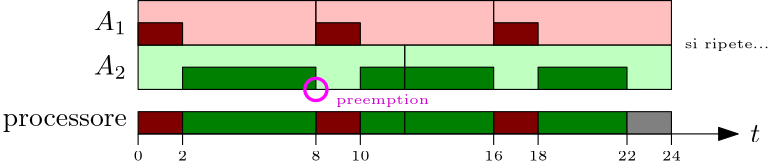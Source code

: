 <?xml version="1.0"?>
<!DOCTYPE ipe SYSTEM "ipe.dtd">
<ipe version="70218" creator="Ipe 7.2.28">
<info created="D:20241028182757" modified="D:20241028185125"/>
<ipestyle name="basic">
<symbol name="arrow/arc(spx)">
<path stroke="sym-stroke" fill="sym-stroke" pen="sym-pen">
0 0 m
-1 0.333 l
-1 -0.333 l
h
</path>
</symbol>
<symbol name="arrow/farc(spx)">
<path stroke="sym-stroke" fill="white" pen="sym-pen">
0 0 m
-1 0.333 l
-1 -0.333 l
h
</path>
</symbol>
<symbol name="arrow/ptarc(spx)">
<path stroke="sym-stroke" fill="sym-stroke" pen="sym-pen">
0 0 m
-1 0.333 l
-0.8 0 l
-1 -0.333 l
h
</path>
</symbol>
<symbol name="arrow/fptarc(spx)">
<path stroke="sym-stroke" fill="white" pen="sym-pen">
0 0 m
-1 0.333 l
-0.8 0 l
-1 -0.333 l
h
</path>
</symbol>
<symbol name="mark/circle(sx)" transformations="translations">
<path fill="sym-stroke">
0.6 0 0 0.6 0 0 e
0.4 0 0 0.4 0 0 e
</path>
</symbol>
<symbol name="mark/disk(sx)" transformations="translations">
<path fill="sym-stroke">
0.6 0 0 0.6 0 0 e
</path>
</symbol>
<symbol name="mark/fdisk(sfx)" transformations="translations">
<group>
<path fill="sym-fill">
0.5 0 0 0.5 0 0 e
</path>
<path fill="sym-stroke" fillrule="eofill">
0.6 0 0 0.6 0 0 e
0.4 0 0 0.4 0 0 e
</path>
</group>
</symbol>
<symbol name="mark/box(sx)" transformations="translations">
<path fill="sym-stroke" fillrule="eofill">
-0.6 -0.6 m
0.6 -0.6 l
0.6 0.6 l
-0.6 0.6 l
h
-0.4 -0.4 m
0.4 -0.4 l
0.4 0.4 l
-0.4 0.4 l
h
</path>
</symbol>
<symbol name="mark/square(sx)" transformations="translations">
<path fill="sym-stroke">
-0.6 -0.6 m
0.6 -0.6 l
0.6 0.6 l
-0.6 0.6 l
h
</path>
</symbol>
<symbol name="mark/fsquare(sfx)" transformations="translations">
<group>
<path fill="sym-fill">
-0.5 -0.5 m
0.5 -0.5 l
0.5 0.5 l
-0.5 0.5 l
h
</path>
<path fill="sym-stroke" fillrule="eofill">
-0.6 -0.6 m
0.6 -0.6 l
0.6 0.6 l
-0.6 0.6 l
h
-0.4 -0.4 m
0.4 -0.4 l
0.4 0.4 l
-0.4 0.4 l
h
</path>
</group>
</symbol>
<symbol name="mark/cross(sx)" transformations="translations">
<group>
<path fill="sym-stroke">
-0.43 -0.57 m
0.57 0.43 l
0.43 0.57 l
-0.57 -0.43 l
h
</path>
<path fill="sym-stroke">
-0.43 0.57 m
0.57 -0.43 l
0.43 -0.57 l
-0.57 0.43 l
h
</path>
</group>
</symbol>
<symbol name="arrow/fnormal(spx)">
<path stroke="sym-stroke" fill="white" pen="sym-pen">
0 0 m
-1 0.333 l
-1 -0.333 l
h
</path>
</symbol>
<symbol name="arrow/pointed(spx)">
<path stroke="sym-stroke" fill="sym-stroke" pen="sym-pen">
0 0 m
-1 0.333 l
-0.8 0 l
-1 -0.333 l
h
</path>
</symbol>
<symbol name="arrow/fpointed(spx)">
<path stroke="sym-stroke" fill="white" pen="sym-pen">
0 0 m
-1 0.333 l
-0.8 0 l
-1 -0.333 l
h
</path>
</symbol>
<symbol name="arrow/linear(spx)">
<path stroke="sym-stroke" pen="sym-pen">
-1 0.333 m
0 0 l
-1 -0.333 l
</path>
</symbol>
<symbol name="arrow/fdouble(spx)">
<path stroke="sym-stroke" fill="white" pen="sym-pen">
0 0 m
-1 0.333 l
-1 -0.333 l
h
-1 0 m
-2 0.333 l
-2 -0.333 l
h
</path>
</symbol>
<symbol name="arrow/double(spx)">
<path stroke="sym-stroke" fill="sym-stroke" pen="sym-pen">
0 0 m
-1 0.333 l
-1 -0.333 l
h
-1 0 m
-2 0.333 l
-2 -0.333 l
h
</path>
</symbol>
<symbol name="arrow/mid-normal(spx)">
<path stroke="sym-stroke" fill="sym-stroke" pen="sym-pen">
0.5 0 m
-0.5 0.333 l
-0.5 -0.333 l
h
</path>
</symbol>
<symbol name="arrow/mid-fnormal(spx)">
<path stroke="sym-stroke" fill="white" pen="sym-pen">
0.5 0 m
-0.5 0.333 l
-0.5 -0.333 l
h
</path>
</symbol>
<symbol name="arrow/mid-pointed(spx)">
<path stroke="sym-stroke" fill="sym-stroke" pen="sym-pen">
0.5 0 m
-0.5 0.333 l
-0.3 0 l
-0.5 -0.333 l
h
</path>
</symbol>
<symbol name="arrow/mid-fpointed(spx)">
<path stroke="sym-stroke" fill="white" pen="sym-pen">
0.5 0 m
-0.5 0.333 l
-0.3 0 l
-0.5 -0.333 l
h
</path>
</symbol>
<symbol name="arrow/mid-double(spx)">
<path stroke="sym-stroke" fill="sym-stroke" pen="sym-pen">
1 0 m
0 0.333 l
0 -0.333 l
h
0 0 m
-1 0.333 l
-1 -0.333 l
h
</path>
</symbol>
<symbol name="arrow/mid-fdouble(spx)">
<path stroke="sym-stroke" fill="white" pen="sym-pen">
1 0 m
0 0.333 l
0 -0.333 l
h
0 0 m
-1 0.333 l
-1 -0.333 l
h
</path>
</symbol>
<anglesize name="22.5 deg" value="22.5"/>
<anglesize name="30 deg" value="30"/>
<anglesize name="45 deg" value="45"/>
<anglesize name="60 deg" value="60"/>
<anglesize name="90 deg" value="90"/>
<arrowsize name="large" value="10"/>
<arrowsize name="small" value="5"/>
<arrowsize name="tiny" value="3"/>
<color name="blue" value="0 0 1"/>
<color name="brown" value="0.647 0.165 0.165"/>
<color name="darkblue" value="0 0 0.545"/>
<color name="darkcyan" value="0 0.545 0.545"/>
<color name="darkgray" value="0.663"/>
<color name="darkgreen" value="0 0.392 0"/>
<color name="darkmagenta" value="0.545 0 0.545"/>
<color name="darkorange" value="1 0.549 0"/>
<color name="darkred" value="0.545 0 0"/>
<color name="gold" value="1 0.843 0"/>
<color name="gray" value="0.745"/>
<color name="green" value="0 1 0"/>
<color name="lightblue" value="0.678 0.847 0.902"/>
<color name="lightcyan" value="0.878 1 1"/>
<color name="lightgray" value="0.827"/>
<color name="lightgreen" value="0.565 0.933 0.565"/>
<color name="lightyellow" value="1 1 0.878"/>
<color name="navy" value="0 0 0.502"/>
<color name="orange" value="1 0.647 0"/>
<color name="pink" value="1 0.753 0.796"/>
<color name="purple" value="0.627 0.125 0.941"/>
<color name="red" value="1 0 0"/>
<color name="seagreen" value="0.18 0.545 0.341"/>
<color name="turquoise" value="0.251 0.878 0.816"/>
<color name="violet" value="0.933 0.51 0.933"/>
<color name="yellow" value="1 1 0"/>
<dashstyle name="dash dot dotted" value="[4 2 1 2 1 2] 0"/>
<dashstyle name="dash dotted" value="[4 2 1 2] 0"/>
<dashstyle name="dashed" value="[4] 0"/>
<dashstyle name="dotted" value="[1 3] 0"/>
<gridsize name="10 pts (~3.5 mm)" value="10"/>
<gridsize name="14 pts (~5 mm)" value="14"/>
<gridsize name="16 pts (~6 mm)" value="16"/>
<gridsize name="20 pts (~7 mm)" value="20"/>
<gridsize name="28 pts (~10 mm)" value="28"/>
<gridsize name="32 pts (~12 mm)" value="32"/>
<gridsize name="4 pts" value="4"/>
<gridsize name="56 pts (~20 mm)" value="56"/>
<gridsize name="8 pts (~3 mm)" value="8"/>
<opacity name="10%" value="0.1"/>
<opacity name="30%" value="0.3"/>
<opacity name="50%" value="0.5"/>
<opacity name="75%" value="0.75"/>
<pen name="fat" value="1.2"/>
<pen name="heavier" value="0.8"/>
<pen name="ultrafat" value="2"/>
<symbolsize name="large" value="5"/>
<symbolsize name="small" value="2"/>
<symbolsize name="tiny" value="1.1"/>
<textsize name="Huge" value="\Huge"/>
<textsize name="LARGE" value="\LARGE"/>
<textsize name="Large" value="\Large"/>
<textsize name="footnote" value="\footnotesize"/>
<textsize name="huge" value="\huge"/>
<textsize name="large" value="\large"/>
<textsize name="script" value="\scriptsize"/>
<textsize name="small" value="\small"/>
<textsize name="tiny" value="\tiny"/>
<textstyle name="center" begin="\begin{center}" end="\end{center}"/>
<textstyle name="item" begin="\begin{itemize}\item{}" end="\end{itemize}"/>
<textstyle name="itemize" begin="\begin{itemize}" end="\end{itemize}"/>
<tiling name="falling" angle="-60" step="4" width="1"/>
<tiling name="rising" angle="30" step="4" width="1"/>
</ipestyle>
<page>
<layer name="alpha"/>
<view layers="alpha" active="alpha"/>
<path layer="alpha" stroke="black" fill="0.502 1 0.502" opacity="50%" stroke-opacity="opaque">
128 752 m
128 736 l
224 736 l
224 752 l
h
</path>
<path matrix="1 0 0 1 96 0" stroke="black" fill="0.502 1 0.502" opacity="50%" stroke-opacity="opaque">
128 752 m
128 736 l
224 736 l
224 752 l
h
</path>
<path stroke="black" fill="1 0.502 0.502" opacity="50%" stroke-opacity="opaque">
128 768 m
128 752 l
192 752 l
192 768 l
h
</path>
<path matrix="1 0 0 1 64 0" stroke="black" fill="1 0.502 0.502" opacity="50%" stroke-opacity="opaque">
128 768 m
128 752 l
192 752 l
192 768 l
h
</path>
<path matrix="1 0 0 1 128 0" stroke="black" fill="1 0.502 0.502" opacity="50%" stroke-opacity="opaque">
128 768 m
128 752 l
192 752 l
192 768 l
h
</path>
<text matrix="1 0 0 1 4 0" transformations="translations" pos="120 760" stroke="black" type="label" width="11.941" height="6.812" depth="1.49" halign="right" valign="center" style="math">A_1</text>
<text matrix="1 0 0 1 4 -16" transformations="translations" pos="120 760" stroke="black" type="label" width="11.941" height="6.812" depth="1.49" halign="right" valign="center" style="math">A_2</text>
<text matrix="1 0 0 1 4 -36" transformations="translations" pos="120 760" stroke="black" type="label" width="44.721" height="4.297" depth="1.93" halign="right" valign="center">processore</text>
<text matrix="1 0 0 1 232 -40" transformations="translations" pos="120 760" stroke="black" type="label" width="3.598" height="6.128" depth="0" halign="right" valign="center" style="math">t</text>
<path stroke="black" fill="0.502 0 0">
192 760 m
192 752 l
208 752 l
208 760 l
h
</path>
<path stroke="black" fill="0.502 0 0">
256 760 m
256 752 l
272 752 l
272 760 l
h
</path>
<path stroke="black" fill="0 0.502 0">
144 744 m
144 736 l
192 736 l
192 744 l
h
</path>
<path stroke="black" fill="0 0.502 0">
208 744 m
208 736 l
224 736 l
224 744 l
h
</path>
<path stroke="black" fill="0 0.502 0">
224 744 m
224 736 l
256 736 l
256 744 l
h
</path>
<path stroke="black" fill="0 0.502 0">
272 744 m
272 736 l
304 736 l
304 744 l
h
</path>
<path matrix="1 0 0 1 0 -32" stroke="black" fill="0.502 0 0">
128 760 m
128 752 l
144 752 l
144 760 l
h
</path>
<path matrix="1 0 0 1 0 -32" stroke="black" fill="0.502 0 0">
192 760 m
192 752 l
208 752 l
208 760 l
h
</path>
<path matrix="1 0 0 1 0 -32" stroke="black" fill="0.502 0 0">
256 760 m
256 752 l
272 752 l
272 760 l
h
</path>
<path matrix="1 0 0 1 0 -16" stroke="black" fill="0 0.502 0">
144 744 m
144 736 l
192 736 l
192 744 l
h
</path>
<path matrix="1 0 0 1 0 -16" stroke="black" fill="0 0.502 0">
208 744 m
208 736 l
224 736 l
224 744 l
h
</path>
<path matrix="1 0 0 1 0 -16" stroke="black" fill="0 0.502 0">
224 744 m
224 736 l
256 736 l
256 744 l
h
</path>
<path matrix="1 0 0 1 0 -16" stroke="black" fill="0 0.502 0">
272 744 m
272 736 l
304 736 l
304 744 l
h
</path>
<path stroke="black" arrow="normal/normal">
128 720 m
160 720 l
192 720 l
224 720 l
256 720 l
288 720 l
344 720 l
</path>
<path matrix="1 0 0 1 48 -32" stroke="black" fill="0.502">
256 760 m
256 752 l
272 752 l
272 760 l
h
</path>
<path stroke="black" fill="0.502">
320 720 m
320 716 l
</path>
<text matrix="1 0 0 1 200 -48" transformations="translations" pos="120 760" stroke="black" type="label" width="6.78" height="3.21" depth="0" halign="center" valign="center" size="tiny" style="math">24</text>
<path matrix="1 0 0 1 -192 0" stroke="black" fill="0.502">
320 720 m
320 716 l
</path>
<text matrix="1 0 0 1 8 -48" transformations="translations" pos="120 760" stroke="black" type="label" width="3.39" height="3.21" depth="0" halign="center" valign="center" size="tiny" style="math">0</text>
<path stroke="1 0 1" pen="fat">
4 0 0 4 192 736 e
</path>
<text matrix="1 0 0 1 96 -28" transformations="translations" pos="120 760" stroke="0.8 0 0.8" type="label" width="33.555" height="3.395" depth="0.96" halign="center" valign="center" size="tiny">preemption</text>
<path matrix="1 0 0 1 -176 0" stroke="black" fill="0.502">
320 720 m
320 716 l
</path>
<text matrix="1 0 0 1 24 -48" transformations="translations" pos="120 760" stroke="black" type="label" width="3.39" height="3.21" depth="0" halign="center" valign="center" size="tiny" style="math">2</text>
<path matrix="1 0 0 1 -128 0" stroke="black" fill="0.502">
320 720 m
320 716 l
</path>
<text matrix="1 0 0 1 72 -48" transformations="translations" pos="120 760" stroke="black" type="label" width="3.39" height="3.21" depth="0" halign="center" valign="center" size="tiny" style="math">8</text>
<path matrix="1 0 0 1 -112 0" stroke="black" fill="0.502">
320 720 m
320 716 l
</path>
<text matrix="1 0 0 1 88 -48" transformations="translations" pos="120 760" stroke="black" type="label" width="6.78" height="3.21" depth="0" halign="center" valign="center" size="tiny" style="math">10</text>
<path matrix="1 0 0 1 -64 0" stroke="black" fill="0.502">
320 720 m
320 716 l
</path>
<text matrix="1 0 0 1 136 -48" transformations="translations" pos="120 760" stroke="black" type="label" width="6.78" height="3.21" depth="0" halign="center" valign="center" size="tiny" style="math">16</text>
<path matrix="1 0 0 1 -48 0" stroke="black" fill="0.502">
320 720 m
320 716 l
</path>
<text matrix="1 0 0 1 152 -48" transformations="translations" pos="120 760" stroke="black" type="label" width="6.78" height="3.21" depth="0" halign="center" valign="center" size="tiny" style="math">18</text>
<path matrix="1 0 0 1 -16 0" stroke="black" fill="0.502">
320 720 m
320 716 l
</path>
<text matrix="1 0 0 1 184 -48" transformations="translations" pos="120 760" stroke="black" type="label" width="6.78" height="3.21" depth="0" halign="center" valign="center" size="tiny" style="math">22</text>
<text matrix="1 0 0 1 220 -8" transformations="translations" pos="120 760" stroke="black" type="label" width="30.511" height="3.395" depth="0.96" halign="center" valign="center" size="tiny">si ripete...</text>
<path stroke="black" fill="0.502 0 0">
128 760 m
128 752 l
144 752 l
144 760 l
h
</path>
</page>
</ipe>
